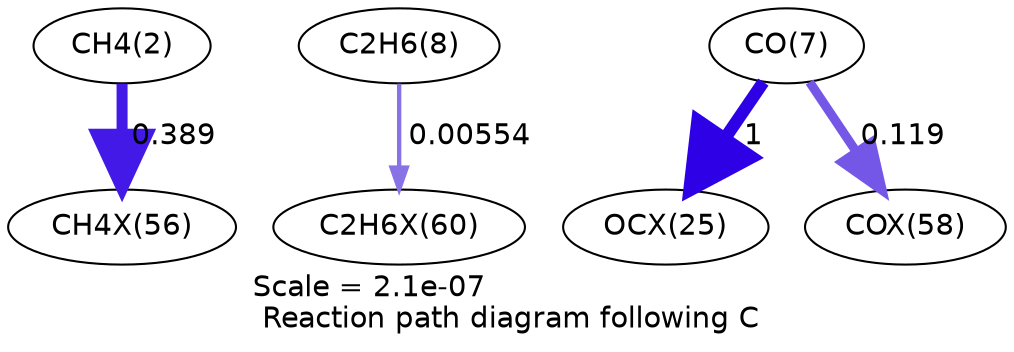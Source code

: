 digraph reaction_paths {
center=1;
s2 -> s38[fontname="Helvetica", style="setlinewidth(5.29)", arrowsize=2.64, color="0.7, 0.889, 0.9"
, label=" 0.389"];
s8 -> s41[fontname="Helvetica", style="setlinewidth(2.08)", arrowsize=1.04, color="0.7, 0.506, 0.9"
, label=" 0.00554"];
s7 -> s34[fontname="Helvetica", style="setlinewidth(6)", arrowsize=3, color="0.7, 1.5, 0.9"
, label=" 1"];
s7 -> s40[fontname="Helvetica", style="setlinewidth(4.39)", arrowsize=2.2, color="0.7, 0.619, 0.9"
, label=" 0.119"];
s2 [ fontname="Helvetica", label="CH4(2)"];
s7 [ fontname="Helvetica", label="CO(7)"];
s8 [ fontname="Helvetica", label="C2H6(8)"];
s34 [ fontname="Helvetica", label="OCX(25)"];
s38 [ fontname="Helvetica", label="CH4X(56)"];
s40 [ fontname="Helvetica", label="COX(58)"];
s41 [ fontname="Helvetica", label="C2H6X(60)"];
 label = "Scale = 2.1e-07\l Reaction path diagram following C";
 fontname = "Helvetica";
}
